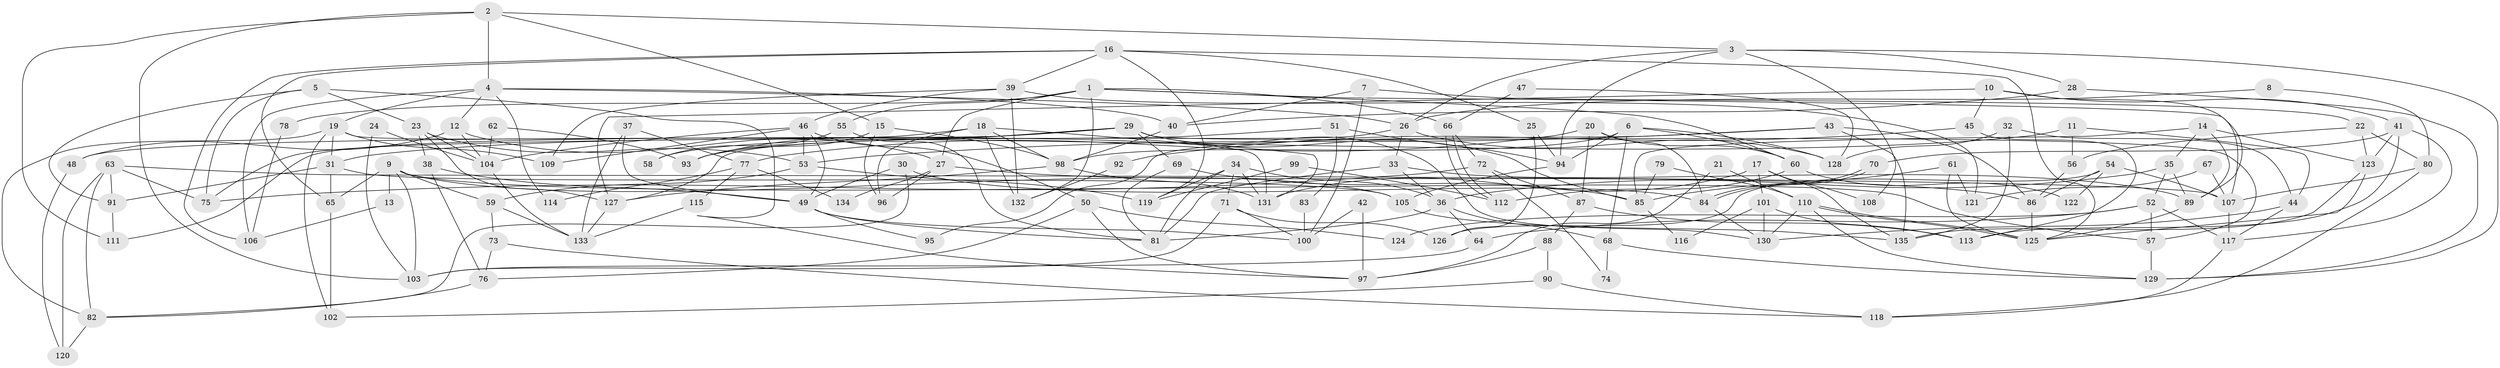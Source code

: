 // Generated by graph-tools (version 1.1) at 2025/14/03/09/25 04:14:52]
// undirected, 135 vertices, 270 edges
graph export_dot {
graph [start="1"]
  node [color=gray90,style=filled];
  1;
  2;
  3;
  4;
  5;
  6;
  7;
  8;
  9;
  10;
  11;
  12;
  13;
  14;
  15;
  16;
  17;
  18;
  19;
  20;
  21;
  22;
  23;
  24;
  25;
  26;
  27;
  28;
  29;
  30;
  31;
  32;
  33;
  34;
  35;
  36;
  37;
  38;
  39;
  40;
  41;
  42;
  43;
  44;
  45;
  46;
  47;
  48;
  49;
  50;
  51;
  52;
  53;
  54;
  55;
  56;
  57;
  58;
  59;
  60;
  61;
  62;
  63;
  64;
  65;
  66;
  67;
  68;
  69;
  70;
  71;
  72;
  73;
  74;
  75;
  76;
  77;
  78;
  79;
  80;
  81;
  82;
  83;
  84;
  85;
  86;
  87;
  88;
  89;
  90;
  91;
  92;
  93;
  94;
  95;
  96;
  97;
  98;
  99;
  100;
  101;
  102;
  103;
  104;
  105;
  106;
  107;
  108;
  109;
  110;
  111;
  112;
  113;
  114;
  115;
  116;
  117;
  118;
  119;
  120;
  121;
  122;
  123;
  124;
  125;
  126;
  127;
  128;
  129;
  130;
  131;
  132;
  133;
  134;
  135;
  1 -- 60;
  1 -- 107;
  1 -- 27;
  1 -- 55;
  1 -- 66;
  1 -- 78;
  1 -- 132;
  2 -- 4;
  2 -- 103;
  2 -- 3;
  2 -- 15;
  2 -- 111;
  3 -- 129;
  3 -- 26;
  3 -- 28;
  3 -- 94;
  3 -- 108;
  4 -- 26;
  4 -- 19;
  4 -- 12;
  4 -- 40;
  4 -- 106;
  4 -- 114;
  5 -- 23;
  5 -- 91;
  5 -- 75;
  5 -- 97;
  6 -- 98;
  6 -- 94;
  6 -- 60;
  6 -- 68;
  6 -- 128;
  7 -- 22;
  7 -- 40;
  7 -- 100;
  8 -- 80;
  8 -- 26;
  9 -- 105;
  9 -- 59;
  9 -- 13;
  9 -- 57;
  9 -- 65;
  9 -- 103;
  10 -- 89;
  10 -- 127;
  10 -- 41;
  10 -- 45;
  11 -- 44;
  11 -- 31;
  11 -- 56;
  12 -- 104;
  12 -- 27;
  12 -- 48;
  13 -- 106;
  14 -- 89;
  14 -- 85;
  14 -- 35;
  14 -- 123;
  15 -- 98;
  15 -- 93;
  15 -- 96;
  16 -- 65;
  16 -- 39;
  16 -- 25;
  16 -- 106;
  16 -- 119;
  16 -- 125;
  17 -- 131;
  17 -- 135;
  17 -- 101;
  17 -- 108;
  18 -- 96;
  18 -- 75;
  18 -- 98;
  18 -- 131;
  18 -- 132;
  19 -- 31;
  19 -- 131;
  19 -- 82;
  19 -- 102;
  19 -- 109;
  20 -- 84;
  20 -- 87;
  20 -- 60;
  20 -- 77;
  21 -- 110;
  21 -- 97;
  22 -- 123;
  22 -- 56;
  22 -- 80;
  23 -- 127;
  23 -- 104;
  23 -- 38;
  23 -- 53;
  24 -- 103;
  24 -- 104;
  25 -- 126;
  25 -- 94;
  26 -- 128;
  26 -- 33;
  26 -- 127;
  27 -- 86;
  27 -- 96;
  27 -- 134;
  28 -- 40;
  28 -- 129;
  29 -- 130;
  29 -- 57;
  29 -- 48;
  29 -- 58;
  29 -- 69;
  29 -- 85;
  29 -- 93;
  29 -- 111;
  30 -- 49;
  30 -- 82;
  30 -- 84;
  31 -- 105;
  31 -- 65;
  31 -- 91;
  32 -- 44;
  32 -- 135;
  32 -- 128;
  33 -- 36;
  33 -- 81;
  33 -- 89;
  34 -- 71;
  34 -- 36;
  34 -- 81;
  34 -- 119;
  34 -- 131;
  35 -- 89;
  35 -- 36;
  35 -- 52;
  36 -- 81;
  36 -- 64;
  36 -- 68;
  37 -- 49;
  37 -- 133;
  37 -- 77;
  38 -- 49;
  38 -- 76;
  39 -- 109;
  39 -- 132;
  39 -- 46;
  39 -- 121;
  40 -- 98;
  41 -- 123;
  41 -- 70;
  41 -- 113;
  41 -- 117;
  42 -- 97;
  42 -- 100;
  43 -- 53;
  43 -- 86;
  43 -- 95;
  43 -- 135;
  44 -- 117;
  44 -- 130;
  45 -- 113;
  45 -- 92;
  46 -- 53;
  46 -- 49;
  46 -- 50;
  46 -- 104;
  46 -- 109;
  47 -- 128;
  47 -- 66;
  48 -- 120;
  49 -- 81;
  49 -- 95;
  49 -- 100;
  50 -- 76;
  50 -- 97;
  50 -- 124;
  51 -- 93;
  51 -- 94;
  51 -- 83;
  52 -- 57;
  52 -- 64;
  52 -- 117;
  52 -- 124;
  53 -- 119;
  53 -- 59;
  54 -- 107;
  54 -- 86;
  54 -- 122;
  54 -- 126;
  55 -- 81;
  55 -- 58;
  56 -- 86;
  57 -- 129;
  59 -- 73;
  59 -- 133;
  60 -- 112;
  60 -- 122;
  61 -- 85;
  61 -- 125;
  61 -- 121;
  62 -- 93;
  62 -- 104;
  63 -- 82;
  63 -- 91;
  63 -- 75;
  63 -- 107;
  63 -- 120;
  64 -- 103;
  65 -- 102;
  66 -- 112;
  66 -- 112;
  66 -- 72;
  67 -- 121;
  67 -- 107;
  68 -- 74;
  68 -- 129;
  69 -- 81;
  69 -- 85;
  70 -- 84;
  70 -- 84;
  71 -- 103;
  71 -- 100;
  71 -- 126;
  72 -- 75;
  72 -- 74;
  72 -- 87;
  73 -- 76;
  73 -- 118;
  76 -- 82;
  77 -- 114;
  77 -- 115;
  77 -- 134;
  78 -- 106;
  79 -- 110;
  79 -- 85;
  80 -- 107;
  80 -- 118;
  82 -- 120;
  83 -- 100;
  84 -- 130;
  85 -- 116;
  86 -- 125;
  87 -- 113;
  87 -- 88;
  88 -- 97;
  88 -- 90;
  89 -- 125;
  90 -- 118;
  90 -- 102;
  91 -- 111;
  92 -- 132;
  94 -- 105;
  98 -- 131;
  98 -- 127;
  99 -- 112;
  99 -- 119;
  101 -- 130;
  101 -- 113;
  101 -- 116;
  104 -- 133;
  105 -- 135;
  107 -- 117;
  110 -- 129;
  110 -- 125;
  110 -- 125;
  110 -- 130;
  115 -- 133;
  117 -- 118;
  123 -- 125;
  123 -- 135;
  127 -- 133;
}
